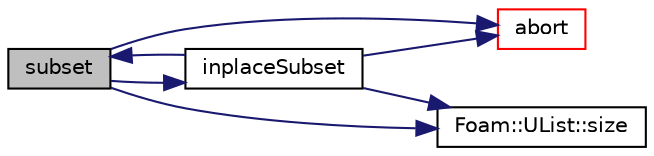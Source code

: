 digraph "subset"
{
  bgcolor="transparent";
  edge [fontname="Helvetica",fontsize="10",labelfontname="Helvetica",labelfontsize="10"];
  node [fontname="Helvetica",fontsize="10",shape=record];
  rankdir="LR";
  Node13141 [label="subset",height=0.2,width=0.4,color="black", fillcolor="grey75", style="filled", fontcolor="black"];
  Node13141 -> Node13142 [color="midnightblue",fontsize="10",style="solid",fontname="Helvetica"];
  Node13142 [label="abort",height=0.2,width=0.4,color="red",URL="$a21851.html#a447107a607d03e417307c203fa5fb44b"];
  Node13141 -> Node13187 [color="midnightblue",fontsize="10",style="solid",fontname="Helvetica"];
  Node13187 [label="inplaceSubset",height=0.2,width=0.4,color="black",URL="$a21851.html#a42646732972db3a8e8af557f0d311f8c",tooltip="Inplace extract elements of List when select is a certain value. "];
  Node13187 -> Node13188 [color="midnightblue",fontsize="10",style="solid",fontname="Helvetica"];
  Node13188 [label="Foam::UList::size",height=0.2,width=0.4,color="black",URL="$a26837.html#a47b3bf30da1eb3ab8076b5fbe00e0494",tooltip="Return the number of elements in the UList. "];
  Node13187 -> Node13142 [color="midnightblue",fontsize="10",style="solid",fontname="Helvetica"];
  Node13187 -> Node13141 [color="midnightblue",fontsize="10",style="solid",fontname="Helvetica"];
  Node13141 -> Node13188 [color="midnightblue",fontsize="10",style="solid",fontname="Helvetica"];
}
